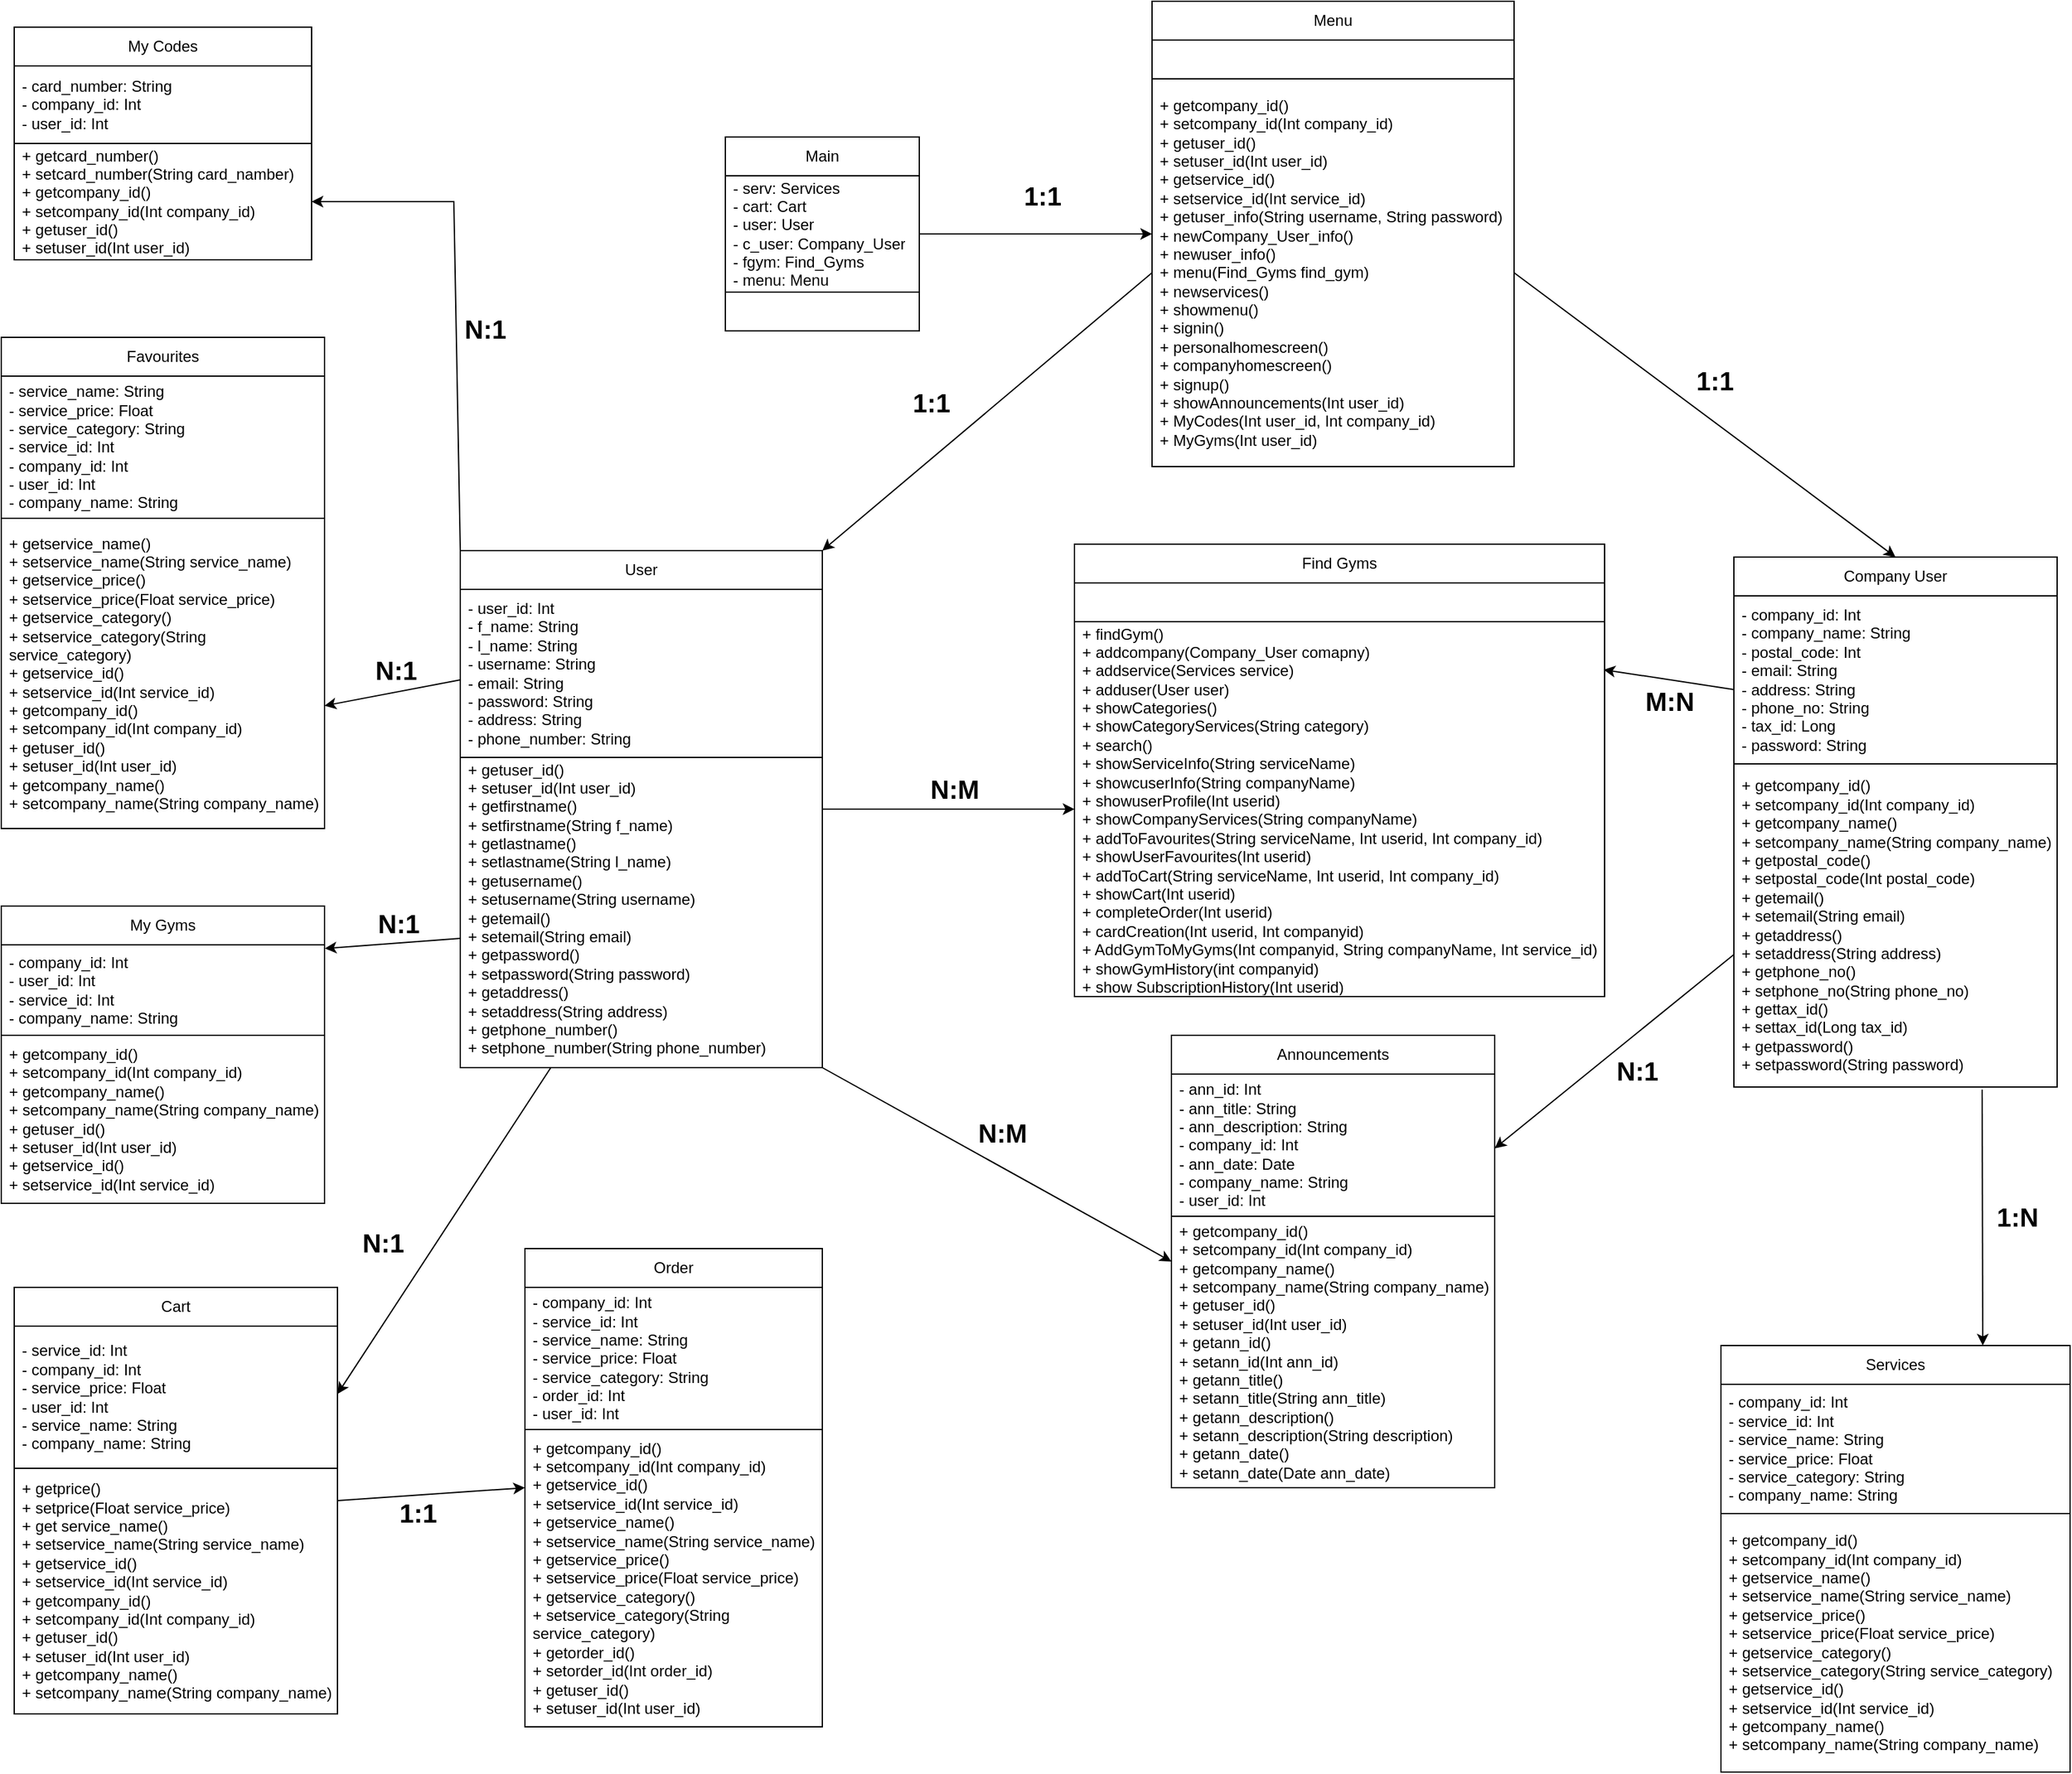 <mxfile version="27.1.1">
  <diagram name="Page-1" id="DIBcZ52hSFuPhpnZTQoB">
    <mxGraphModel dx="1489" dy="829" grid="1" gridSize="10" guides="1" tooltips="1" connect="1" arrows="1" fold="1" page="1" pageScale="1" pageWidth="850" pageHeight="1100" background="light-dark(#FFFFFF,#FFFFFF)" math="0" shadow="0">
      <root>
        <mxCell id="0" />
        <mxCell id="1" parent="0" />
        <mxCell id="_ydNGUtrwnxu__iHTs8E-2" value="User" style="swimlane;fontStyle=0;childLayout=stackLayout;horizontal=1;startSize=30;horizontalStack=0;resizeParent=1;resizeParentMax=0;resizeLast=0;collapsible=1;marginBottom=0;whiteSpace=wrap;html=1;strokeColor=light-dark(#000000,#000000);fillColor=light-dark(#FFFFFF,#FFFFFF);fontColor=light-dark(#000000,#000000);" parent="1" vertex="1">
          <mxGeometry x="365" y="445" width="280" height="400" as="geometry" />
        </mxCell>
        <mxCell id="_ydNGUtrwnxu__iHTs8E-4" value="- user_id: Int&lt;div&gt;- f_name: String&lt;/div&gt;&lt;div&gt;- l_name: String&lt;/div&gt;&lt;div&gt;- username: String&lt;/div&gt;&lt;div&gt;- email: String&lt;/div&gt;&lt;div&gt;- password: String&lt;/div&gt;&lt;div&gt;- address: String&lt;/div&gt;&lt;div&gt;- phone_number: String&lt;/div&gt;" style="text;strokeColor=light-dark(#000000,#000000);fillColor=light-dark(#FFFFFF,#FFFFFF);align=left;verticalAlign=middle;spacingLeft=4;spacingRight=4;overflow=hidden;points=[[0,0.5],[1,0.5]];portConstraint=eastwest;rotatable=0;whiteSpace=wrap;html=1;fontColor=light-dark(#000000,#000000);" parent="_ydNGUtrwnxu__iHTs8E-2" vertex="1">
          <mxGeometry y="30" width="280" height="130" as="geometry" />
        </mxCell>
        <mxCell id="_ydNGUtrwnxu__iHTs8E-8" value="+ getuser_id()&lt;div&gt;+ setuser_id(Int user_id)&lt;/div&gt;&lt;div&gt;+ getfirstname()&lt;div&gt;+ setfirstname(String f_name)&lt;/div&gt;&lt;div&gt;+ getlastname()&lt;div&gt;+ setlastname(String l_name)&lt;/div&gt;&lt;div&gt;+ getusername()&lt;div&gt;+ setusername(String username)&lt;/div&gt;&lt;div&gt;+ getemail()&lt;div&gt;+ setemail(String email)&lt;/div&gt;&lt;div&gt;+ getpassword()&lt;div&gt;+ setpassword(String password)&lt;/div&gt;&lt;div&gt;+ getaddress()&lt;div&gt;+ setaddress(String address)&lt;/div&gt;&lt;div&gt;+ getphone_number()&lt;div&gt;+ setphone_number(String phone_number)&lt;/div&gt;&lt;div&gt;&lt;br&gt;&lt;/div&gt;&lt;/div&gt;&lt;/div&gt;&lt;/div&gt;&lt;/div&gt;&lt;/div&gt;&lt;/div&gt;&lt;/div&gt;" style="text;strokeColor=light-dark(#000000,#000000);fillColor=light-dark(#FFFFFF,#FFFFFF);align=left;verticalAlign=middle;spacingLeft=4;spacingRight=4;overflow=hidden;points=[[0,0.5],[1,0.5]];portConstraint=eastwest;rotatable=0;whiteSpace=wrap;html=1;fontColor=light-dark(#000000,#000000);" parent="_ydNGUtrwnxu__iHTs8E-2" vertex="1">
          <mxGeometry y="160" width="280" height="240" as="geometry" />
        </mxCell>
        <mxCell id="_ydNGUtrwnxu__iHTs8E-9" value="Cart" style="swimlane;fontStyle=0;childLayout=stackLayout;horizontal=1;startSize=30;horizontalStack=0;resizeParent=1;resizeParentMax=0;resizeLast=0;collapsible=1;marginBottom=0;whiteSpace=wrap;html=1;strokeColor=light-dark(#000000,#000000);fillColor=light-dark(#FFFFFF,#FFFFFF);fontColor=light-dark(#000000,#000000);" parent="1" vertex="1">
          <mxGeometry x="20" y="1015" width="250" height="330" as="geometry" />
        </mxCell>
        <mxCell id="_ydNGUtrwnxu__iHTs8E-10" value="- service_id: Int&lt;div&gt;- company_id: Int&lt;/div&gt;&lt;div&gt;- service_price: Float&lt;/div&gt;&lt;div&gt;- user_id: Int&lt;/div&gt;&lt;div&gt;- service_name: String&lt;/div&gt;&lt;div&gt;- company_name: String&lt;/div&gt;" style="text;strokeColor=light-dark(#000000,#000000);fillColor=light-dark(#FFFFFF,#FFFFFF);align=left;verticalAlign=middle;spacingLeft=4;spacingRight=4;overflow=hidden;points=[[0,0.5],[1,0.5]];portConstraint=eastwest;rotatable=0;whiteSpace=wrap;html=1;fontColor=light-dark(#000000,#000000);" parent="_ydNGUtrwnxu__iHTs8E-9" vertex="1">
          <mxGeometry y="30" width="250" height="110" as="geometry" />
        </mxCell>
        <mxCell id="_ydNGUtrwnxu__iHTs8E-11" value="+ getprice()&lt;div&gt;+ setprice(Float service_price)&lt;/div&gt;&lt;div&gt;+ get service_name()&lt;/div&gt;&lt;div&gt;+ setservice_name(String service_name)&lt;/div&gt;&lt;div&gt;+ getservice_id()&lt;/div&gt;&lt;div&gt;+ setservice_id(Int service_id)&lt;/div&gt;&lt;div&gt;+ getcompany_id()&lt;/div&gt;&lt;div&gt;+ setcompany_id(Int company_id)&lt;/div&gt;&lt;div&gt;+ getuser_id()&lt;/div&gt;&lt;div&gt;+ setuser_id(Int user_id)&lt;/div&gt;&lt;div&gt;+ getcompany_name()&lt;/div&gt;&lt;div&gt;+ setcompany_name(String company_name)&lt;/div&gt;" style="text;strokeColor=light-dark(#000000,#000000);fillColor=light-dark(#FFFFFF,#FFFFFF);align=left;verticalAlign=middle;spacingLeft=4;spacingRight=4;overflow=hidden;points=[[0,0.5],[1,0.5]];portConstraint=eastwest;rotatable=0;whiteSpace=wrap;html=1;fontColor=light-dark(#000000,#000000);" parent="_ydNGUtrwnxu__iHTs8E-9" vertex="1">
          <mxGeometry y="140" width="250" height="190" as="geometry" />
        </mxCell>
        <mxCell id="rbe2yqdiVSbnE7vsVnZQ-1" value="My Codes&lt;span style=&quot;color: rgba(0, 0, 0, 0); font-family: monospace; font-size: 0px; text-align: start; text-wrap-mode: nowrap;&quot;&gt;%3CmxGraphModel%3E%3Croot%3E%3CmxCell%20id%3D%220%22%2F%3E%3CmxCell%20id%3D%221%22%20parent%3D%220%22%2F%3E%3CmxCell%20id%3D%222%22%20value%3D%22List%22%20style%3D%22swimlane%3BfontStyle%3D0%3BchildLayout%3DstackLayout%3Bhorizontal%3D1%3BstartSize%3D30%3BhorizontalStack%3D0%3BresizeParent%3D1%3BresizeParentMax%3D0%3BresizeLast%3D0%3Bcollapsible%3D1%3BmarginBottom%3D0%3BwhiteSpace%3Dwrap%3Bhtml%3D1%3BstrokeColor%3Dlight-dark(%23000000%2C%23000000)%3BfillColor%3Dlight-dark(%23FFFFFF%2C%23FFFFFF)%3BfontColor%3Dlight-dark(%23000000%2C%23000000)%3B%22%20vertex%3D%221%22%20parent%3D%221%22%3E%3CmxGeometry%20x%3D%22190%22%20y%3D%22260%22%20width%3D%22140%22%20height%3D%2290%22%20as%3D%22geometry%22%2F%3E%3C%2FmxCell%3E%3CmxCell%20id%3D%223%22%20value%3D%22Item%202%22%20style%3D%22text%3BstrokeColor%3Dlight-dark(%23000000%2C%23000000)%3BfillColor%3Dlight-dark(%23FFFFFF%2C%23FFFFFF)%3Balign%3Dleft%3BverticalAlign%3Dmiddle%3BspacingLeft%3D4%3BspacingRight%3D4%3Boverflow%3Dhidden%3Bpoints%3D%5B%5B0%2C0.5%5D%2C%5B1%2C0.5%5D%5D%3BportConstraint%3Deastwest%3Brotatable%3D0%3BwhiteSpace%3Dwrap%3Bhtml%3D1%3BfontColor%3Dlight-dark(%23000000%2C%23000000)%3B%22%20vertex%3D%221%22%20parent%3D%222%22%3E%3CmxGeometry%20y%3D%2230%22%20width%3D%22140%22%20height%3D%2230%22%20as%3D%22geometry%22%2F%3E%3C%2FmxCell%3E%3CmxCell%20id%3D%224%22%20value%3D%22Item%202%22%20style%3D%22text%3BstrokeColor%3Dlight-dark(%23000000%2C%23000000)%3BfillColor%3Dlight-dark(%23FFFFFF%2C%23FFFFFF)%3Balign%3Dleft%3BverticalAlign%3Dmiddle%3BspacingLeft%3D4%3BspacingRight%3D4%3Boverflow%3Dhidden%3Bpoints%3D%5B%5B0%2C0.5%5D%2C%5B1%2C0.5%5D%5D%3BportConstraint%3Deastwest%3Brotatable%3D0%3BwhiteSpace%3Dwrap%3Bhtml%3D1%3BfontColor%3Dlight-dark(%23000000%2C%23000000)%3B%22%20vertex%3D%221%22%20parent%3D%222%22%3E%3CmxGeometry%20y%3D%2260%22%20width%3D%22140%22%20height%3D%2230%22%20as%3D%22geometry%22%2F%3E%3C%2FmxCell%3E%3C%2Froot%3E%3C%2FmxGraphModel%3E&lt;/span&gt;" style="swimlane;fontStyle=0;childLayout=stackLayout;horizontal=1;startSize=30;horizontalStack=0;resizeParent=1;resizeParentMax=0;resizeLast=0;collapsible=1;marginBottom=0;whiteSpace=wrap;html=1;strokeColor=light-dark(#000000,#000000);fillColor=light-dark(#FFFFFF,#FFFFFF);fontColor=light-dark(#000000,#000000);" parent="1" vertex="1">
          <mxGeometry x="20" y="40" width="230" height="180" as="geometry" />
        </mxCell>
        <mxCell id="rbe2yqdiVSbnE7vsVnZQ-2" value="- card_number: String&lt;div&gt;- company_id: Int&lt;/div&gt;&lt;div&gt;- user_id: Int&lt;/div&gt;" style="text;strokeColor=light-dark(#000000,#000000);fillColor=light-dark(#FFFFFF,#FFFFFF);align=left;verticalAlign=middle;spacingLeft=4;spacingRight=4;overflow=hidden;points=[[0,0.5],[1,0.5]];portConstraint=eastwest;rotatable=0;whiteSpace=wrap;html=1;fontColor=light-dark(#000000,#000000);" parent="rbe2yqdiVSbnE7vsVnZQ-1" vertex="1">
          <mxGeometry y="30" width="230" height="60" as="geometry" />
        </mxCell>
        <mxCell id="rbe2yqdiVSbnE7vsVnZQ-3" value="+ getcard_number()&lt;div&gt;+ setcard_number(String card_namber)&lt;/div&gt;&lt;div&gt;+ getcompany_id()&lt;/div&gt;&lt;div&gt;+ setcompany_id(Int company_id)&lt;/div&gt;&lt;div&gt;+ getuser_id()&lt;/div&gt;&lt;div&gt;+ setuser_id(Int user_id)&lt;/div&gt;" style="text;strokeColor=light-dark(#000000,#000000);fillColor=light-dark(#FFFFFF,#FFFFFF);align=left;verticalAlign=middle;spacingLeft=4;spacingRight=4;overflow=hidden;points=[[0,0.5],[1,0.5]];portConstraint=eastwest;rotatable=0;whiteSpace=wrap;html=1;fontColor=light-dark(#000000,#000000);" parent="rbe2yqdiVSbnE7vsVnZQ-1" vertex="1">
          <mxGeometry y="90" width="230" height="90" as="geometry" />
        </mxCell>
        <mxCell id="rbe2yqdiVSbnE7vsVnZQ-4" value="Favourites" style="swimlane;fontStyle=0;childLayout=stackLayout;horizontal=1;startSize=30;horizontalStack=0;resizeParent=1;resizeParentMax=0;resizeLast=0;collapsible=1;marginBottom=0;whiteSpace=wrap;html=1;strokeColor=light-dark(#000000,#000000);fillColor=light-dark(#FFFFFF,#FFFFFF);fontColor=light-dark(#000000,#000000);" parent="1" vertex="1">
          <mxGeometry x="10" y="280" width="250" height="380" as="geometry" />
        </mxCell>
        <mxCell id="rbe2yqdiVSbnE7vsVnZQ-5" value="- service_name: String&lt;div&gt;- service_price: Float&lt;/div&gt;&lt;div&gt;- service_category: String&lt;/div&gt;&lt;div&gt;- service_id: Int&lt;/div&gt;&lt;div&gt;- company_id: Int&lt;/div&gt;&lt;div&gt;- user_id: Int&lt;/div&gt;&lt;div&gt;- company_name: String&lt;/div&gt;" style="text;strokeColor=light-dark(#000000,#000000);fillColor=light-dark(#FFFFFF,#FFFFFF);align=left;verticalAlign=middle;spacingLeft=4;spacingRight=4;overflow=hidden;points=[[0,0.5],[1,0.5]];portConstraint=eastwest;rotatable=0;whiteSpace=wrap;html=1;fontColor=light-dark(#000000,#000000);" parent="rbe2yqdiVSbnE7vsVnZQ-4" vertex="1">
          <mxGeometry y="30" width="250" height="110" as="geometry" />
        </mxCell>
        <mxCell id="rbe2yqdiVSbnE7vsVnZQ-6" value="+ getservice_name()&lt;div&gt;+ setservice_name(String service_name)&lt;/div&gt;&lt;div&gt;+ getservice_price()&lt;/div&gt;&lt;div&gt;+ setservice_price(Float service_price)&lt;/div&gt;&lt;div&gt;+ getservice_category()&lt;/div&gt;&lt;div&gt;+ setservice_category(String service_category)&lt;/div&gt;&lt;div&gt;+ getservice_id()&lt;/div&gt;&lt;div&gt;+ setservice_id(Int service_id)&lt;/div&gt;&lt;div&gt;+ getcompany_id()&lt;/div&gt;&lt;div&gt;+ setcompany_id(Int company_id)&lt;/div&gt;&lt;div&gt;+ getuser_id()&lt;/div&gt;&lt;div&gt;+ setuser_id(Int user_id)&lt;/div&gt;&lt;div&gt;+ getcompany_name()&lt;/div&gt;&lt;div&gt;+ setcompany_name(String company_name)&lt;/div&gt;" style="text;strokeColor=light-dark(#000000,#000000);fillColor=light-dark(#FFFFFF,#FFFFFF);align=left;verticalAlign=middle;spacingLeft=4;spacingRight=4;overflow=hidden;points=[[0,0.5],[1,0.5]];portConstraint=eastwest;rotatable=0;whiteSpace=wrap;html=1;fontColor=light-dark(#000000,#000000);" parent="rbe2yqdiVSbnE7vsVnZQ-4" vertex="1">
          <mxGeometry y="140" width="250" height="240" as="geometry" />
        </mxCell>
        <mxCell id="rbe2yqdiVSbnE7vsVnZQ-7" value="My Gyms" style="swimlane;fontStyle=0;childLayout=stackLayout;horizontal=1;startSize=30;horizontalStack=0;resizeParent=1;resizeParentMax=0;resizeLast=0;collapsible=1;marginBottom=0;whiteSpace=wrap;html=1;strokeColor=light-dark(#000000,#000000);fillColor=light-dark(#FFFFFF,#FFFFFF);fontColor=light-dark(#000000,#000000);" parent="1" vertex="1">
          <mxGeometry x="10" y="720" width="250" height="230" as="geometry" />
        </mxCell>
        <mxCell id="rbe2yqdiVSbnE7vsVnZQ-8" value="- company_id: Int&lt;div&gt;- user_id: Int&lt;/div&gt;&lt;div&gt;- service_id: Int&lt;/div&gt;&lt;div&gt;- company_name: String&lt;/div&gt;" style="text;strokeColor=light-dark(#000000,#000000);fillColor=light-dark(#FFFFFF,#FFFFFF);align=left;verticalAlign=middle;spacingLeft=4;spacingRight=4;overflow=hidden;points=[[0,0.5],[1,0.5]];portConstraint=eastwest;rotatable=0;whiteSpace=wrap;html=1;fontColor=light-dark(#000000,#000000);" parent="rbe2yqdiVSbnE7vsVnZQ-7" vertex="1">
          <mxGeometry y="30" width="250" height="70" as="geometry" />
        </mxCell>
        <mxCell id="rbe2yqdiVSbnE7vsVnZQ-9" value="+ getcompany_id()&lt;div&gt;+ setcompany_id(Int company_id)&lt;/div&gt;&lt;div&gt;+ getcompany_name()&lt;/div&gt;&lt;div&gt;+ setcompany_name(String company_name)&lt;/div&gt;&lt;div&gt;+ getuser_id()&lt;/div&gt;&lt;div&gt;+ setuser_id(Int user_id)&lt;/div&gt;&lt;div&gt;+ getservice_id()&lt;/div&gt;&lt;div&gt;+ setservice_id(Int service_id)&lt;/div&gt;" style="text;strokeColor=light-dark(#000000,#000000);fillColor=light-dark(#FFFFFF,#FFFFFF);align=left;verticalAlign=middle;spacingLeft=4;spacingRight=4;overflow=hidden;points=[[0,0.5],[1,0.5]];portConstraint=eastwest;rotatable=0;whiteSpace=wrap;html=1;fontColor=light-dark(#000000,#000000);" parent="rbe2yqdiVSbnE7vsVnZQ-7" vertex="1">
          <mxGeometry y="100" width="250" height="130" as="geometry" />
        </mxCell>
        <mxCell id="rbe2yqdiVSbnE7vsVnZQ-10" value="Find Gyms" style="swimlane;fontStyle=0;childLayout=stackLayout;horizontal=1;startSize=30;horizontalStack=0;resizeParent=1;resizeParentMax=0;resizeLast=0;collapsible=1;marginBottom=0;whiteSpace=wrap;html=1;strokeColor=light-dark(#000000,#000000);fillColor=light-dark(#FFFFFF,#FFFFFF);fontColor=light-dark(#000000,#000000);" parent="1" vertex="1">
          <mxGeometry x="840" y="440" width="410" height="350" as="geometry" />
        </mxCell>
        <mxCell id="rbe2yqdiVSbnE7vsVnZQ-11" value="" style="text;strokeColor=light-dark(#000000,#000000);fillColor=light-dark(#FFFFFF,#FFFFFF);align=left;verticalAlign=middle;spacingLeft=4;spacingRight=4;overflow=hidden;points=[[0,0.5],[1,0.5]];portConstraint=eastwest;rotatable=0;whiteSpace=wrap;html=1;fontColor=light-dark(#000000,#000000);" parent="rbe2yqdiVSbnE7vsVnZQ-10" vertex="1">
          <mxGeometry y="30" width="410" height="30" as="geometry" />
        </mxCell>
        <mxCell id="rbe2yqdiVSbnE7vsVnZQ-12" value="+ findGym()&lt;div&gt;+ addcompany(Company_User comapny)&lt;/div&gt;&lt;div&gt;+ addservice(Services service)&lt;/div&gt;&lt;div&gt;+ adduser(User user)&lt;/div&gt;&lt;div&gt;+ showCategories()&lt;/div&gt;&lt;div&gt;+ showCategoryServices(String category)&lt;/div&gt;&lt;div&gt;+ search()&lt;/div&gt;&lt;div&gt;+ showServiceInfo(String serviceName)&lt;/div&gt;&lt;div&gt;+ showcuserInfo(String companyName)&lt;/div&gt;&lt;div&gt;+ showuserProfile(Int userid&lt;span style=&quot;background-color: transparent;&quot;&gt;)&lt;/span&gt;&lt;/div&gt;&lt;div&gt;&lt;span style=&quot;background-color: transparent;&quot;&gt;+ showCompanyServices(String companyName)&lt;/span&gt;&lt;/div&gt;&lt;div&gt;&lt;span style=&quot;background-color: transparent;&quot;&gt;+ addToFavourites(String serviceName, Int userid, Int company_id)&lt;/span&gt;&lt;/div&gt;&lt;div&gt;+ showUserFavourites(Int userid)&lt;/div&gt;&lt;div&gt;+ addToCart(String serviceName, Int userid, Int company_id)&lt;/div&gt;&lt;div&gt;+ showCart(Int userid)&lt;/div&gt;&lt;div&gt;+ completeOrder(Int userid)&lt;/div&gt;&lt;div&gt;+ cardCreation(Int userid, Int companyid)&lt;/div&gt;&lt;div&gt;+ AddGymToMyGyms(Int companyid, String companyName, Int service_id)&lt;/div&gt;&lt;div&gt;+ showGymHistory(int companyid)&lt;/div&gt;&lt;div&gt;+ show SubscriptionHistory(Int userid)&lt;/div&gt;" style="text;strokeColor=light-dark(#000000,#000000);fillColor=light-dark(#FFFFFF,#FFFFFF);align=left;verticalAlign=middle;spacingLeft=4;spacingRight=4;overflow=hidden;points=[[0,0.5],[1,0.5]];portConstraint=eastwest;rotatable=0;whiteSpace=wrap;html=1;fontColor=light-dark(#000000,#000000);" parent="rbe2yqdiVSbnE7vsVnZQ-10" vertex="1">
          <mxGeometry y="60" width="410" height="290" as="geometry" />
        </mxCell>
        <mxCell id="rbe2yqdiVSbnE7vsVnZQ-16" value="Company User" style="swimlane;fontStyle=0;childLayout=stackLayout;horizontal=1;startSize=30;horizontalStack=0;resizeParent=1;resizeParentMax=0;resizeLast=0;collapsible=1;marginBottom=0;whiteSpace=wrap;html=1;strokeColor=light-dark(#000000,#000000);fillColor=light-dark(#FFFFFF,#FFFFFF);fontColor=light-dark(#000000,#000000);" parent="1" vertex="1">
          <mxGeometry x="1350" y="450" width="250" height="410" as="geometry" />
        </mxCell>
        <mxCell id="rbe2yqdiVSbnE7vsVnZQ-17" value="- company_id: Int&lt;div&gt;- company_name: String&lt;/div&gt;&lt;div&gt;- postal_code: Int&lt;/div&gt;&lt;div&gt;- email: String&lt;/div&gt;&lt;div&gt;- address: String&lt;/div&gt;&lt;div&gt;- phone_no: String&lt;/div&gt;&lt;div&gt;- tax_id: Long&lt;/div&gt;&lt;div&gt;- password: String&lt;/div&gt;" style="text;strokeColor=light-dark(#000000,#000000);fillColor=light-dark(#FFFFFF,#FFFFFF);align=left;verticalAlign=middle;spacingLeft=4;spacingRight=4;overflow=hidden;points=[[0,0.5],[1,0.5]];portConstraint=eastwest;rotatable=0;whiteSpace=wrap;html=1;fontColor=light-dark(#000000,#000000);" parent="rbe2yqdiVSbnE7vsVnZQ-16" vertex="1">
          <mxGeometry y="30" width="250" height="130" as="geometry" />
        </mxCell>
        <mxCell id="rbe2yqdiVSbnE7vsVnZQ-18" value="&lt;div&gt;&lt;span style=&quot;background-color: transparent;&quot;&gt;+ getcompany_id()&lt;/span&gt;&lt;/div&gt;&lt;div&gt;+ setcompany_id(Int company_id)&lt;/div&gt;&lt;div&gt;+ getcompany_name()&lt;/div&gt;&lt;div&gt;+ setcompany_name(String company_name)&lt;/div&gt;&lt;div&gt;&lt;div&gt;&lt;span style=&quot;background-color: transparent;&quot;&gt;+ getpostal_code()&lt;/span&gt;&lt;/div&gt;&lt;div&gt;+ setpostal_code(Int postal_code)&lt;/div&gt;&lt;div&gt;+ getemail()&lt;/div&gt;&lt;div&gt;+ setemail(String email)&lt;/div&gt;&lt;/div&gt;&lt;div&gt;&lt;div&gt;&lt;span style=&quot;background-color: transparent;&quot;&gt;+ getaddress()&lt;/span&gt;&lt;/div&gt;&lt;div&gt;+ setaddress(String address)&lt;/div&gt;&lt;div&gt;+ getphone_no()&lt;/div&gt;&lt;div&gt;+ setphone_no(String phone_no)&lt;/div&gt;&lt;/div&gt;&lt;div&gt;&lt;div&gt;&lt;span style=&quot;background-color: transparent;&quot;&gt;+ gettax_id()&lt;/span&gt;&lt;/div&gt;&lt;div&gt;+ settax_id(Long tax_id)&lt;/div&gt;&lt;div&gt;+ getpassword()&lt;/div&gt;&lt;div&gt;+ setpassword(String password)&lt;/div&gt;&lt;/div&gt;" style="text;strokeColor=light-dark(#000000,#000000);fillColor=light-dark(#FFFFFF,#FFFFFF);align=left;verticalAlign=middle;spacingLeft=4;spacingRight=4;overflow=hidden;points=[[0,0.5],[1,0.5]];portConstraint=eastwest;rotatable=0;whiteSpace=wrap;html=1;fontColor=light-dark(#000000,#000000);" parent="rbe2yqdiVSbnE7vsVnZQ-16" vertex="1">
          <mxGeometry y="160" width="250" height="250" as="geometry" />
        </mxCell>
        <mxCell id="rbe2yqdiVSbnE7vsVnZQ-22" value="Services" style="swimlane;fontStyle=0;childLayout=stackLayout;horizontal=1;startSize=30;horizontalStack=0;resizeParent=1;resizeParentMax=0;resizeLast=0;collapsible=1;marginBottom=0;whiteSpace=wrap;html=1;strokeColor=light-dark(#000000,#000000);fillColor=light-dark(#FFFFFF,#FFFFFF);fontColor=light-dark(#000000,#000000);" parent="1" vertex="1">
          <mxGeometry x="1340" y="1060" width="270" height="330" as="geometry" />
        </mxCell>
        <mxCell id="rbe2yqdiVSbnE7vsVnZQ-23" value="- company_id: Int&lt;div&gt;- service_id: Int&lt;/div&gt;&lt;div&gt;- service_name: String&lt;/div&gt;&lt;div&gt;- service_price: Float&lt;/div&gt;&lt;div&gt;- service_category: String&lt;/div&gt;&lt;div&gt;- company_name: String&lt;/div&gt;" style="text;strokeColor=light-dark(#000000,#000000);fillColor=light-dark(#FFFFFF,#FFFFFF);align=left;verticalAlign=middle;spacingLeft=4;spacingRight=4;overflow=hidden;points=[[0,0.5],[1,0.5]];portConstraint=eastwest;rotatable=0;whiteSpace=wrap;html=1;fontColor=light-dark(#000000,#000000);" parent="rbe2yqdiVSbnE7vsVnZQ-22" vertex="1">
          <mxGeometry y="30" width="270" height="100" as="geometry" />
        </mxCell>
        <mxCell id="rbe2yqdiVSbnE7vsVnZQ-24" value="&lt;div&gt;+ getcompany_id()&lt;/div&gt;&lt;div&gt;+ setcompany_id(Int company_id)&lt;/div&gt;&lt;div&gt;+ getservice_name()&lt;div&gt;+ setservice_name(String service_name)&lt;/div&gt;&lt;div&gt;+ getservice_price()&lt;/div&gt;&lt;div&gt;+ setservice_price(Float service_price)&lt;/div&gt;&lt;div&gt;+ getservice_category()&lt;/div&gt;&lt;div&gt;+ setservice_category(String service_category)&lt;/div&gt;&lt;div&gt;+ getservice_id()&lt;/div&gt;&lt;div&gt;+ setservice_id(Int service_id)&lt;/div&gt;&lt;div&gt;&lt;span style=&quot;background-color: transparent;&quot;&gt;+ getcompany_name()&lt;/span&gt;&lt;/div&gt;&lt;div&gt;+ setcompany_name(String company_name)&lt;/div&gt;&lt;/div&gt;" style="text;strokeColor=light-dark(#000000,#000000);fillColor=light-dark(#FFFFFF,#FFFFFF);align=left;verticalAlign=middle;spacingLeft=4;spacingRight=4;overflow=hidden;points=[[0,0.5],[1,0.5]];portConstraint=eastwest;rotatable=0;whiteSpace=wrap;html=1;fontColor=light-dark(#000000,#000000);" parent="rbe2yqdiVSbnE7vsVnZQ-22" vertex="1">
          <mxGeometry y="130" width="270" height="200" as="geometry" />
        </mxCell>
        <mxCell id="rbe2yqdiVSbnE7vsVnZQ-32" value="" style="endArrow=classic;html=1;rounded=0;strokeColor=light-dark(#000000,#000000);entryX=0;entryY=0.5;entryDx=0;entryDy=0;exitX=1;exitY=0.5;exitDx=0;exitDy=0;" parent="1" source="_ydNGUtrwnxu__iHTs8E-2" target="rbe2yqdiVSbnE7vsVnZQ-12" edge="1">
          <mxGeometry width="50" height="50" relative="1" as="geometry">
            <mxPoint x="420" y="356" as="sourcePoint" />
            <mxPoint x="580" y="463" as="targetPoint" />
            <Array as="points" />
          </mxGeometry>
        </mxCell>
        <mxCell id="rbe2yqdiVSbnE7vsVnZQ-33" value="" style="endArrow=classic;html=1;rounded=0;strokeColor=light-dark(#000000,#000000);entryX=1;entryY=0.75;entryDx=0;entryDy=0;exitX=0;exitY=0.25;exitDx=0;exitDy=0;" parent="1" source="_ydNGUtrwnxu__iHTs8E-2" target="rbe2yqdiVSbnE7vsVnZQ-4" edge="1">
          <mxGeometry width="50" height="50" relative="1" as="geometry">
            <mxPoint x="230" y="466" as="sourcePoint" />
            <mxPoint x="240" y="558" as="targetPoint" />
            <Array as="points" />
          </mxGeometry>
        </mxCell>
        <mxCell id="rbe2yqdiVSbnE7vsVnZQ-34" value="" style="endArrow=classic;html=1;rounded=0;strokeColor=light-dark(#000000,#000000);exitX=0;exitY=0;exitDx=0;exitDy=0;entryX=1;entryY=0.75;entryDx=0;entryDy=0;" parent="1" source="_ydNGUtrwnxu__iHTs8E-2" target="rbe2yqdiVSbnE7vsVnZQ-1" edge="1">
          <mxGeometry width="50" height="50" relative="1" as="geometry">
            <mxPoint x="210" y="358" as="sourcePoint" />
            <mxPoint x="310" y="286" as="targetPoint" />
            <Array as="points">
              <mxPoint x="360" y="175" />
            </Array>
          </mxGeometry>
        </mxCell>
        <mxCell id="fd8RUs7CUl5_DiuP1nIO-7" value="Order" style="swimlane;fontStyle=0;childLayout=stackLayout;horizontal=1;startSize=30;horizontalStack=0;resizeParent=1;resizeParentMax=0;resizeLast=0;collapsible=1;marginBottom=0;whiteSpace=wrap;html=1;strokeColor=light-dark(#000000,#000000);fillColor=light-dark(#FFFFFF,#FFFFFF);fontColor=light-dark(#000000,#000000);" parent="1" vertex="1">
          <mxGeometry x="415" y="985" width="230" height="370" as="geometry" />
        </mxCell>
        <mxCell id="fd8RUs7CUl5_DiuP1nIO-8" value="- company_id: Int&lt;div&gt;- service_id: Int&lt;/div&gt;&lt;div&gt;- service_name: String&lt;/div&gt;&lt;div&gt;- service_price: Float&lt;/div&gt;&lt;div&gt;- service_category: String&lt;/div&gt;&lt;div&gt;- order_id: Int&lt;/div&gt;&lt;div&gt;- user_id: Int&lt;/div&gt;" style="text;strokeColor=light-dark(#000000,#000000);fillColor=light-dark(#FFFFFF,#FFFFFF);align=left;verticalAlign=middle;spacingLeft=4;spacingRight=4;overflow=hidden;points=[[0,0.5],[1,0.5]];portConstraint=eastwest;rotatable=0;whiteSpace=wrap;html=1;fontColor=light-dark(#000000,#000000);" parent="fd8RUs7CUl5_DiuP1nIO-7" vertex="1">
          <mxGeometry y="30" width="230" height="110" as="geometry" />
        </mxCell>
        <mxCell id="fd8RUs7CUl5_DiuP1nIO-9" value="+ getcompany_id()&lt;div&gt;+ setcompany_id(Int company_id)&lt;/div&gt;&lt;div&gt;+ getservice_id()&lt;/div&gt;&lt;div&gt;+ setservice_id(Int service_id)&lt;/div&gt;&lt;div&gt;+ getservice_name()&lt;/div&gt;&lt;div&gt;+ setservice_name(String service_name)&lt;/div&gt;&lt;div&gt;+ getservice_price()&lt;/div&gt;&lt;div&gt;+ setservice_price(Float service_price)&lt;/div&gt;&lt;div&gt;+ getservice_category()&lt;/div&gt;&lt;div&gt;+ setservice_category(String service_category)&lt;br&gt;+ getorder_id()&lt;/div&gt;&lt;div&gt;+ setorder_id(Int order_id)&lt;/div&gt;&lt;div&gt;+ getuser_id()&lt;/div&gt;&lt;div&gt;+ setuser_id(Int user_id)&lt;/div&gt;" style="text;strokeColor=light-dark(#000000,#000000);fillColor=light-dark(#FFFFFF,#FFFFFF);align=left;verticalAlign=middle;spacingLeft=4;spacingRight=4;overflow=hidden;points=[[0,0.5],[1,0.5]];portConstraint=eastwest;rotatable=0;whiteSpace=wrap;html=1;fontColor=light-dark(#000000,#000000);" parent="fd8RUs7CUl5_DiuP1nIO-7" vertex="1">
          <mxGeometry y="140" width="230" height="230" as="geometry" />
        </mxCell>
        <mxCell id="fd8RUs7CUl5_DiuP1nIO-10" value="Main" style="swimlane;fontStyle=0;childLayout=stackLayout;horizontal=1;startSize=30;horizontalStack=0;resizeParent=1;resizeParentMax=0;resizeLast=0;collapsible=1;marginBottom=0;whiteSpace=wrap;html=1;strokeColor=light-dark(#000000,#000000);fillColor=light-dark(#FFFFFF,#FFFFFF);fontColor=light-dark(#000000,#000000);" parent="1" vertex="1">
          <mxGeometry x="570" y="125" width="150" height="150" as="geometry" />
        </mxCell>
        <mxCell id="fd8RUs7CUl5_DiuP1nIO-11" value="- serv: Services&lt;div&gt;- cart: Cart&lt;/div&gt;&lt;div&gt;- user: User&lt;/div&gt;&lt;div&gt;- c_user: Company_User&lt;/div&gt;&lt;div&gt;- fgym: Find_Gyms&lt;/div&gt;&lt;div&gt;- menu: Menu&lt;/div&gt;" style="text;strokeColor=light-dark(#000000,#000000);fillColor=light-dark(#FFFFFF,#FFFFFF);align=left;verticalAlign=middle;spacingLeft=4;spacingRight=4;overflow=hidden;points=[[0,0.5],[1,0.5]];portConstraint=eastwest;rotatable=0;whiteSpace=wrap;html=1;fontColor=light-dark(#000000,#000000);" parent="fd8RUs7CUl5_DiuP1nIO-10" vertex="1">
          <mxGeometry y="30" width="150" height="90" as="geometry" />
        </mxCell>
        <mxCell id="fd8RUs7CUl5_DiuP1nIO-12" value="" style="text;strokeColor=light-dark(#000000,#000000);fillColor=light-dark(#FFFFFF,#FFFFFF);align=left;verticalAlign=middle;spacingLeft=4;spacingRight=4;overflow=hidden;points=[[0,0.5],[1,0.5]];portConstraint=eastwest;rotatable=0;whiteSpace=wrap;html=1;fontColor=light-dark(#000000,#000000);" parent="fd8RUs7CUl5_DiuP1nIO-10" vertex="1">
          <mxGeometry y="120" width="150" height="30" as="geometry" />
        </mxCell>
        <mxCell id="fd8RUs7CUl5_DiuP1nIO-13" value="Menu" style="swimlane;fontStyle=0;childLayout=stackLayout;horizontal=1;startSize=30;horizontalStack=0;resizeParent=1;resizeParentMax=0;resizeLast=0;collapsible=1;marginBottom=0;whiteSpace=wrap;html=1;strokeColor=light-dark(#000000,#000000);fillColor=light-dark(#FFFFFF,#FFFFFF);fontColor=light-dark(#000000,#000000);" parent="1" vertex="1">
          <mxGeometry x="900" y="20" width="280" height="360" as="geometry" />
        </mxCell>
        <mxCell id="fd8RUs7CUl5_DiuP1nIO-14" value="" style="text;strokeColor=light-dark(#000000,#000000);fillColor=light-dark(#FFFFFF,#FFFFFF);align=left;verticalAlign=middle;spacingLeft=4;spacingRight=4;overflow=hidden;points=[[0,0.5],[1,0.5]];portConstraint=eastwest;rotatable=0;whiteSpace=wrap;html=1;fontColor=light-dark(#000000,#000000);" parent="fd8RUs7CUl5_DiuP1nIO-13" vertex="1">
          <mxGeometry y="30" width="280" height="30" as="geometry" />
        </mxCell>
        <mxCell id="fd8RUs7CUl5_DiuP1nIO-15" value="+ getcompany_id()&lt;div&gt;+ setcompany_id(Int company_id)&lt;/div&gt;&lt;div&gt;+ getuser_id()&lt;/div&gt;&lt;div&gt;+ setuser_id(Int user_id)&lt;/div&gt;&lt;div&gt;+ getservice_id()&lt;/div&gt;&lt;div&gt;+ setservice_id(Int service_id)&lt;/div&gt;&lt;div&gt;+ getuser_info(String username, String password)&lt;/div&gt;&lt;div&gt;+ newCompany_User_info()&lt;/div&gt;&lt;div&gt;+ newuser_info()&lt;/div&gt;&lt;div&gt;+ menu(Find_Gyms find_gym)&lt;/div&gt;&lt;div&gt;+ newservices()&lt;/div&gt;&lt;div&gt;+ showmenu()&lt;/div&gt;&lt;div&gt;+ signin()&lt;/div&gt;&lt;div&gt;+ personalhomescreen()&lt;/div&gt;&lt;div&gt;+ companyhomescreen()&lt;/div&gt;&lt;div&gt;+ signup(&lt;span style=&quot;background-color: transparent;&quot;&gt;)&lt;/span&gt;&lt;/div&gt;&lt;div&gt;&lt;span style=&quot;background-color: transparent;&quot;&gt;+ showAnnouncements(Int user_id)&lt;/span&gt;&lt;/div&gt;&lt;div&gt;&lt;span style=&quot;background-color: transparent;&quot;&gt;+ MyCodes(Int user_id, Int company_id)&lt;/span&gt;&lt;/div&gt;&lt;div&gt;&lt;span style=&quot;background-color: transparent;&quot;&gt;+ MyGyms(Int user_id)&lt;/span&gt;&lt;/div&gt;" style="text;strokeColor=light-dark(#000000,#000000);fillColor=light-dark(#FFFFFF,#FFFFFF);align=left;verticalAlign=middle;spacingLeft=4;spacingRight=4;overflow=hidden;points=[[0,0.5],[1,0.5]];portConstraint=eastwest;rotatable=0;whiteSpace=wrap;html=1;fontColor=light-dark(#000000,#000000);" parent="fd8RUs7CUl5_DiuP1nIO-13" vertex="1">
          <mxGeometry y="60" width="280" height="300" as="geometry" />
        </mxCell>
        <mxCell id="fd8RUs7CUl5_DiuP1nIO-16" value="" style="endArrow=classic;html=1;rounded=0;strokeColor=light-dark(#000000,#000000);entryX=1;entryY=0.25;entryDx=0;entryDy=0;exitX=0.25;exitY=1;exitDx=0;exitDy=0;" parent="1" source="_ydNGUtrwnxu__iHTs8E-2" target="_ydNGUtrwnxu__iHTs8E-9" edge="1">
          <mxGeometry width="50" height="50" relative="1" as="geometry">
            <mxPoint x="320" y="516" as="sourcePoint" />
            <mxPoint x="170" y="601" as="targetPoint" />
          </mxGeometry>
        </mxCell>
        <mxCell id="fd8RUs7CUl5_DiuP1nIO-18" value="" style="endArrow=classic;html=1;rounded=0;strokeColor=light-dark(#000000,#000000);exitX=1;exitY=1;exitDx=0;exitDy=0;entryX=0;entryY=0.5;entryDx=0;entryDy=0;" parent="1" source="_ydNGUtrwnxu__iHTs8E-2" target="rbe2yqdiVSbnE7vsVnZQ-13" edge="1">
          <mxGeometry width="50" height="50" relative="1" as="geometry">
            <mxPoint x="520" y="606" as="sourcePoint" />
            <mxPoint x="450" y="681" as="targetPoint" />
          </mxGeometry>
        </mxCell>
        <mxCell id="fd8RUs7CUl5_DiuP1nIO-22" value="" style="endArrow=classic;html=1;rounded=0;strokeColor=light-dark(#000000,#000000);entryX=1.001;entryY=0.04;entryDx=0;entryDy=0;exitX=0;exitY=0.75;exitDx=0;exitDy=0;entryPerimeter=0;" parent="1" source="_ydNGUtrwnxu__iHTs8E-2" target="rbe2yqdiVSbnE7vsVnZQ-8" edge="1">
          <mxGeometry width="50" height="50" relative="1" as="geometry">
            <mxPoint x="290.04" y="507.61" as="sourcePoint" />
            <mxPoint x="265.26" y="683" as="targetPoint" />
          </mxGeometry>
        </mxCell>
        <mxCell id="fd8RUs7CUl5_DiuP1nIO-26" value="" style="endArrow=classic;html=1;rounded=0;strokeColor=light-dark(#000000,#000000);entryX=0;entryY=0.5;entryDx=0;entryDy=0;exitX=1;exitY=0.5;exitDx=0;exitDy=0;" parent="1" source="_ydNGUtrwnxu__iHTs8E-9" target="fd8RUs7CUl5_DiuP1nIO-7" edge="1">
          <mxGeometry width="50" height="50" relative="1" as="geometry">
            <mxPoint x="170" y="306" as="sourcePoint" />
            <mxPoint x="350" y="231" as="targetPoint" />
          </mxGeometry>
        </mxCell>
        <mxCell id="fd8RUs7CUl5_DiuP1nIO-31" value="" style="endArrow=classic;html=1;rounded=0;strokeColor=light-dark(#000000,#000000);exitX=1;exitY=0.5;exitDx=0;exitDy=0;entryX=0;entryY=0.5;entryDx=0;entryDy=0;" parent="1" source="fd8RUs7CUl5_DiuP1nIO-10" target="fd8RUs7CUl5_DiuP1nIO-13" edge="1">
          <mxGeometry width="50" height="50" relative="1" as="geometry">
            <mxPoint x="360" y="66" as="sourcePoint" />
            <mxPoint x="440" y="66" as="targetPoint" />
          </mxGeometry>
        </mxCell>
        <mxCell id="fd8RUs7CUl5_DiuP1nIO-32" value="" style="endArrow=classic;html=1;rounded=0;strokeColor=light-dark(#000000,#000000);entryX=0.5;entryY=0;entryDx=0;entryDy=0;exitX=1;exitY=0.5;exitDx=0;exitDy=0;" parent="1" source="fd8RUs7CUl5_DiuP1nIO-15" target="rbe2yqdiVSbnE7vsVnZQ-16" edge="1">
          <mxGeometry width="50" height="50" relative="1" as="geometry">
            <mxPoint x="640" y="216" as="sourcePoint" />
            <mxPoint x="750" y="318" as="targetPoint" />
          </mxGeometry>
        </mxCell>
        <mxCell id="fd8RUs7CUl5_DiuP1nIO-33" value="" style="endArrow=classic;html=1;rounded=0;strokeColor=light-dark(#000000,#000000);entryX=1;entryY=0;entryDx=0;entryDy=0;exitX=0;exitY=0.5;exitDx=0;exitDy=0;" parent="1" source="fd8RUs7CUl5_DiuP1nIO-15" target="_ydNGUtrwnxu__iHTs8E-2" edge="1">
          <mxGeometry width="50" height="50" relative="1" as="geometry">
            <mxPoint x="470" y="256" as="sourcePoint" />
            <mxPoint x="580" y="276" as="targetPoint" />
          </mxGeometry>
        </mxCell>
        <mxCell id="fd8RUs7CUl5_DiuP1nIO-35" value="" style="endArrow=classic;html=1;rounded=0;strokeColor=light-dark(#000000,#000000);entryX=1;entryY=0.25;entryDx=0;entryDy=0;exitX=0;exitY=0.75;exitDx=0;exitDy=0;" parent="1" source="rbe2yqdiVSbnE7vsVnZQ-16" target="rbe2yqdiVSbnE7vsVnZQ-13" edge="1">
          <mxGeometry width="50" height="50" relative="1" as="geometry">
            <mxPoint x="1310" y="810" as="sourcePoint" />
            <mxPoint x="650" y="953" as="targetPoint" />
          </mxGeometry>
        </mxCell>
        <mxCell id="rbe2yqdiVSbnE7vsVnZQ-13" value="Announcements" style="swimlane;fontStyle=0;childLayout=stackLayout;horizontal=1;startSize=30;horizontalStack=0;resizeParent=1;resizeParentMax=0;resizeLast=0;collapsible=1;marginBottom=0;whiteSpace=wrap;html=1;strokeColor=light-dark(#000000,#000000);fillColor=light-dark(#FFFFFF,#FFFFFF);fontColor=light-dark(#000000,#000000);" parent="1" vertex="1">
          <mxGeometry x="915" y="820" width="250" height="350" as="geometry" />
        </mxCell>
        <mxCell id="rbe2yqdiVSbnE7vsVnZQ-14" value="- ann_id: Int&lt;div&gt;- ann_title: String&lt;/div&gt;&lt;div&gt;- ann_description: String&lt;/div&gt;&lt;div&gt;- company_id: Int&lt;/div&gt;&lt;div&gt;- ann_date: Date&lt;/div&gt;&lt;div&gt;- company_name: String&lt;/div&gt;&lt;div&gt;- user_id: Int&lt;/div&gt;" style="text;strokeColor=light-dark(#000000,#000000);fillColor=light-dark(#FFFFFF,#FFFFFF);align=left;verticalAlign=middle;spacingLeft=4;spacingRight=4;overflow=hidden;points=[[0,0.5],[1,0.5]];portConstraint=eastwest;rotatable=0;whiteSpace=wrap;html=1;fontColor=light-dark(#000000,#000000);" parent="rbe2yqdiVSbnE7vsVnZQ-13" vertex="1">
          <mxGeometry y="30" width="250" height="110" as="geometry" />
        </mxCell>
        <mxCell id="rbe2yqdiVSbnE7vsVnZQ-15" value="+ getcompany_id()&lt;div&gt;+ setcompany_id(Int company_id)&lt;/div&gt;&lt;div&gt;+ getcompany_name()&lt;/div&gt;&lt;div&gt;+ setcompany_name(String company_name)&lt;/div&gt;&lt;div&gt;+ getuser_id()&lt;/div&gt;&lt;div&gt;+ setuser_id(Int user_id)&lt;/div&gt;&lt;div&gt;+ getann_id()&lt;/div&gt;&lt;div&gt;+ setann_id(Int ann_id)&lt;/div&gt;&lt;div&gt;+ getann_title()&lt;/div&gt;&lt;div&gt;+ setann_title(String ann_title)&lt;/div&gt;&lt;div&gt;+ getann_description()&lt;/div&gt;&lt;div&gt;+ setann_description(String description)&lt;/div&gt;&lt;div&gt;+ getann_date()&lt;/div&gt;&lt;div&gt;+ setann_date(Date ann_date)&lt;/div&gt;" style="text;strokeColor=light-dark(#000000,#000000);fillColor=light-dark(#FFFFFF,#FFFFFF);align=left;verticalAlign=middle;spacingLeft=4;spacingRight=4;overflow=hidden;points=[[0,0.5],[1,0.5]];portConstraint=eastwest;rotatable=0;whiteSpace=wrap;html=1;fontColor=light-dark(#000000,#000000);" parent="rbe2yqdiVSbnE7vsVnZQ-13" vertex="1">
          <mxGeometry y="140" width="250" height="210" as="geometry" />
        </mxCell>
        <mxCell id="fd8RUs7CUl5_DiuP1nIO-40" value="" style="endArrow=classic;html=1;rounded=0;strokeColor=light-dark(#000000,#000000);exitX=0;exitY=0.25;exitDx=0;exitDy=0;entryX=0.998;entryY=0.128;entryDx=0;entryDy=0;entryPerimeter=0;" parent="1" source="rbe2yqdiVSbnE7vsVnZQ-16" target="rbe2yqdiVSbnE7vsVnZQ-12" edge="1">
          <mxGeometry width="50" height="50" relative="1" as="geometry">
            <mxPoint x="800" y="920" as="sourcePoint" />
            <mxPoint x="1070" y="1070" as="targetPoint" />
          </mxGeometry>
        </mxCell>
        <mxCell id="fd8RUs7CUl5_DiuP1nIO-41" value="" style="endArrow=classic;html=1;rounded=0;strokeColor=light-dark(#000000,#000000);entryX=0.75;entryY=0;entryDx=0;entryDy=0;exitX=0.768;exitY=1.008;exitDx=0;exitDy=0;exitPerimeter=0;" parent="1" source="rbe2yqdiVSbnE7vsVnZQ-18" target="rbe2yqdiVSbnE7vsVnZQ-22" edge="1">
          <mxGeometry width="50" height="50" relative="1" as="geometry">
            <mxPoint x="1510" y="920" as="sourcePoint" />
            <mxPoint x="1300" y="920" as="targetPoint" />
          </mxGeometry>
        </mxCell>
        <mxCell id="fd8RUs7CUl5_DiuP1nIO-44" value="&lt;font&gt;N:1&lt;/font&gt;" style="text;html=1;align=center;verticalAlign=middle;resizable=0;points=[];autosize=1;strokeColor=none;fillColor=none;fontColor=light-dark(#000000,#000000);fontSize=20;fontStyle=1" parent="1" vertex="1">
          <mxGeometry x="359" y="253" width="50" height="40" as="geometry" />
        </mxCell>
        <mxCell id="fd8RUs7CUl5_DiuP1nIO-46" value="&lt;font&gt;N:1&lt;/font&gt;" style="text;html=1;align=center;verticalAlign=middle;resizable=0;points=[];autosize=1;strokeColor=none;fillColor=none;fontColor=light-dark(#000000,#000000);fontSize=20;fontStyle=1" parent="1" vertex="1">
          <mxGeometry x="290" y="517" width="50" height="40" as="geometry" />
        </mxCell>
        <mxCell id="fd8RUs7CUl5_DiuP1nIO-47" value="&lt;font&gt;N:1&lt;/font&gt;" style="text;html=1;align=center;verticalAlign=middle;resizable=0;points=[];autosize=1;strokeColor=none;fillColor=none;fontColor=light-dark(#000000,#000000);fontSize=20;fontStyle=1" parent="1" vertex="1">
          <mxGeometry x="292" y="713" width="50" height="40" as="geometry" />
        </mxCell>
        <mxCell id="fd8RUs7CUl5_DiuP1nIO-49" value="&lt;font&gt;N:1&lt;/font&gt;" style="text;html=1;align=center;verticalAlign=middle;resizable=0;points=[];autosize=1;strokeColor=none;fillColor=none;fontColor=light-dark(#000000,#000000);fontSize=20;fontStyle=1" parent="1" vertex="1">
          <mxGeometry x="280" y="960" width="50" height="40" as="geometry" />
        </mxCell>
        <mxCell id="fd8RUs7CUl5_DiuP1nIO-50" value="&lt;font&gt;1:1&lt;/font&gt;" style="text;html=1;align=center;verticalAlign=middle;resizable=0;points=[];autosize=1;strokeColor=none;fillColor=none;fontColor=light-dark(#000000,#000000);fontSize=20;fontStyle=1" parent="1" vertex="1">
          <mxGeometry x="307" y="1169" width="50" height="40" as="geometry" />
        </mxCell>
        <mxCell id="fd8RUs7CUl5_DiuP1nIO-55" value="&lt;font&gt;N:M&lt;/font&gt;" style="text;html=1;align=center;verticalAlign=middle;resizable=0;points=[];autosize=1;strokeColor=none;fillColor=none;fontColor=light-dark(#000000,#000000);fontSize=20;fontStyle=1" parent="1" vertex="1">
          <mxGeometry x="754" y="875" width="60" height="40" as="geometry" />
        </mxCell>
        <mxCell id="fd8RUs7CUl5_DiuP1nIO-56" value="&lt;font&gt;N:M&lt;/font&gt;" style="text;html=1;align=center;verticalAlign=middle;resizable=0;points=[];autosize=1;strokeColor=none;fillColor=none;fontColor=light-dark(#000000,#000000);fontSize=20;fontStyle=1" parent="1" vertex="1">
          <mxGeometry x="717" y="609" width="60" height="40" as="geometry" />
        </mxCell>
        <mxCell id="fd8RUs7CUl5_DiuP1nIO-57" value="&lt;font&gt;1:N&lt;/font&gt;" style="text;html=1;align=center;verticalAlign=middle;resizable=0;points=[];autosize=1;strokeColor=none;fillColor=none;fontColor=light-dark(#000000,#000000);fontSize=20;fontStyle=1" parent="1" vertex="1">
          <mxGeometry x="1544" y="940" width="50" height="40" as="geometry" />
        </mxCell>
        <mxCell id="fd8RUs7CUl5_DiuP1nIO-58" value="&lt;font&gt;N:1&lt;/font&gt;" style="text;html=1;align=center;verticalAlign=middle;resizable=0;points=[];autosize=1;strokeColor=none;fillColor=none;fontColor=light-dark(#000000,#000000);fontSize=20;fontStyle=1" parent="1" vertex="1">
          <mxGeometry x="1250" y="827" width="50" height="40" as="geometry" />
        </mxCell>
        <mxCell id="fd8RUs7CUl5_DiuP1nIO-60" value="&lt;font&gt;M:N&lt;/font&gt;" style="text;html=1;align=center;verticalAlign=middle;resizable=0;points=[];autosize=1;strokeColor=none;fillColor=none;fontColor=light-dark(#000000,#000000);fontSize=20;fontStyle=1" parent="1" vertex="1">
          <mxGeometry x="1270" y="541" width="60" height="40" as="geometry" />
        </mxCell>
        <mxCell id="fd8RUs7CUl5_DiuP1nIO-61" value="&lt;font&gt;1:1&lt;/font&gt;&lt;span style=&quot;color: rgba(0, 0, 0, 0); font-family: monospace; font-size: 0px; font-weight: 400; text-align: start;&quot;&gt;%3CmxGraphModel%3E%3Croot%3E%3CmxCell%20id%3D%220%22%2F%3E%3CmxCell%20id%3D%221%22%20parent%3D%220%22%2F%3E%3CmxCell%20id%3D%222%22%20value%3D%22%26lt%3Bfont%26gt%3B1%3AN%26lt%3B%2Ffont%26gt%3B%22%20style%3D%22text%3Bhtml%3D1%3Balign%3Dcenter%3BverticalAlign%3Dmiddle%3Bresizable%3D0%3Bpoints%3D%5B%5D%3Bautosize%3D1%3BstrokeColor%3Dnone%3BfillColor%3Dnone%3BfontColor%3Dlight-dark(%23000000%2C%23000000)%3BfontSize%3D20%3BfontStyle%3D1%22%20vertex%3D%221%22%20parent%3D%221%22%3E%3CmxGeometry%20x%3D%221544%22%20y%3D%22940%22%20width%3D%2250%22%20height%3D%2240%22%20as%3D%22geometry%22%2F%3E%3C%2FmxCell%3E%3C%2Froot%3E%3C%2FmxGraphModel%3E&lt;/span&gt;" style="text;html=1;align=center;verticalAlign=middle;resizable=0;points=[];autosize=1;strokeColor=none;fillColor=none;fontColor=light-dark(#000000,#000000);fontSize=20;fontStyle=1" parent="1" vertex="1">
          <mxGeometry x="1310" y="293" width="50" height="40" as="geometry" />
        </mxCell>
        <mxCell id="fd8RUs7CUl5_DiuP1nIO-62" value="&lt;font&gt;1:1&lt;/font&gt;&lt;span style=&quot;color: rgba(0, 0, 0, 0); font-family: monospace; font-size: 0px; font-weight: 400; text-align: start;&quot;&gt;%3CmxGraphModel%3E%3Croot%3E%3CmxCell%20id%3D%220%22%2F%3E%3CmxCell%20id%3D%221%22%20parent%3D%220%22%2F%3E%3CmxCell%20id%3D%222%22%20value%3D%22%26lt%3Bfont%26gt%3B1%3AN%26lt%3B%2Ffont%26gt%3B%22%20style%3D%22text%3Bhtml%3D1%3Balign%3Dcenter%3BverticalAlign%3Dmiddle%3Bresizable%3D0%3Bpoints%3D%5B%5D%3Bautosize%3D1%3BstrokeColor%3Dnone%3BfillColor%3Dnone%3BfontColor%3Dlight-dark(%23000000%2C%23000000)%3BfontSize%3D20%3BfontStyle%3D1%22%20vertex%3D%221%22%20parent%3D%221%22%3E%3CmxGeometry%20x%3D%221544%22%20y%3D%22940%22%20width%3D%2250%22%20height%3D%2240%22%20as%3D%22geometry%22%2F%3E%3C%2FmxCell%3E%3C%2Froot%3E%3C%2FmxGraphModel%3E&lt;/span&gt;" style="text;html=1;align=center;verticalAlign=middle;resizable=0;points=[];autosize=1;strokeColor=none;fillColor=none;fontColor=light-dark(#000000,#000000);fontSize=20;fontStyle=1" parent="1" vertex="1">
          <mxGeometry x="704" y="310" width="50" height="40" as="geometry" />
        </mxCell>
        <mxCell id="fd8RUs7CUl5_DiuP1nIO-63" value="&lt;font&gt;1:1&lt;/font&gt;&lt;span style=&quot;color: rgba(0, 0, 0, 0); font-family: monospace; font-size: 0px; font-weight: 400; text-align: start;&quot;&gt;%3CmxGraphModel%3E%3Croot%3E%3CmxCell%20id%3D%220%22%2F%3E%3CmxCell%20id%3D%221%22%20parent%3D%220%22%2F%3E%3CmxCell%20id%3D%222%22%20value%3D%22%26lt%3Bfont%26gt%3B1%3AN%26lt%3B%2Ffont%26gt%3B%22%20style%3D%22text%3Bhtml%3D1%3Balign%3Dcenter%3BverticalAlign%3Dmiddle%3Bresizable%3D0%3Bpoints%3D%5B%5D%3Bautosize%3D1%3BstrokeColor%3Dnone%3BfillColor%3Dnone%3BfontColor%3Dlight-dark(%23000000%2C%23000000)%3BfontSize%3D20%3BfontStyle%3D1%22%20vertex%3D%221%22%20parent%3D%221%22%3E%3CmxGeometry%20x%3D%221544%22%20y%3D%22940%22%20width%3D%2250%22%20height%3D%2240%22%20as%3D%22geometry%22%2F%3E%3C%2FmxCell%3E%3C%2Froot%3E%3C%2FmxGraphModel%3E&lt;/span&gt;" style="text;html=1;align=center;verticalAlign=middle;resizable=0;points=[];autosize=1;strokeColor=none;fillColor=none;fontColor=light-dark(#000000,#000000);fontSize=20;fontStyle=1" parent="1" vertex="1">
          <mxGeometry x="790" y="150" width="50" height="40" as="geometry" />
        </mxCell>
      </root>
    </mxGraphModel>
  </diagram>
</mxfile>
